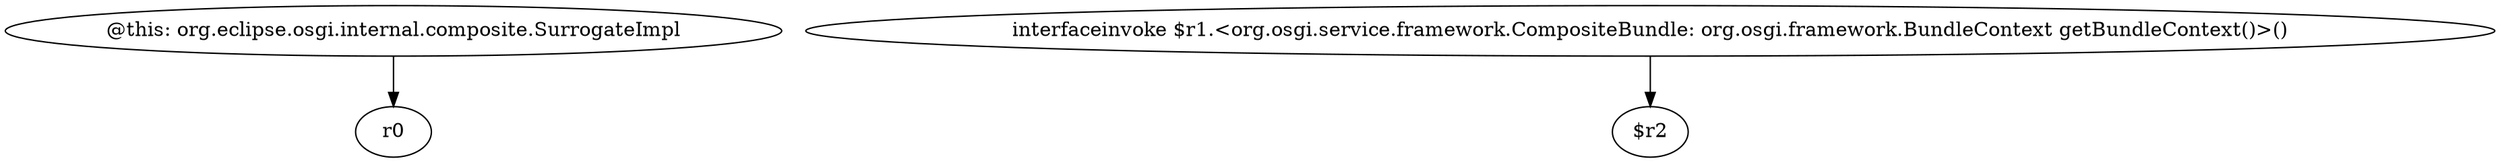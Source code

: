 digraph g {
0[label="@this: org.eclipse.osgi.internal.composite.SurrogateImpl"]
1[label="r0"]
0->1[label=""]
2[label="interfaceinvoke $r1.<org.osgi.service.framework.CompositeBundle: org.osgi.framework.BundleContext getBundleContext()>()"]
3[label="$r2"]
2->3[label=""]
}